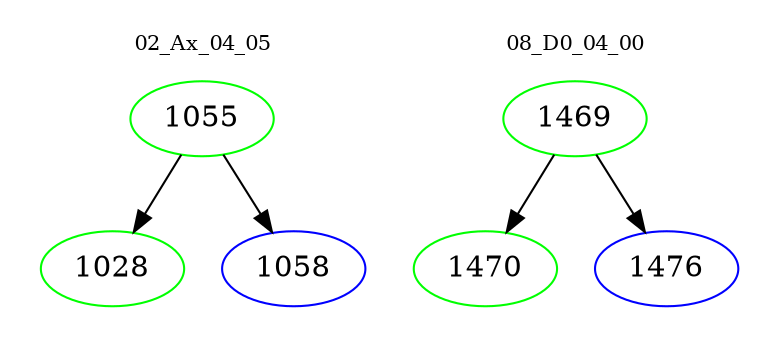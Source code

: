 digraph{
subgraph cluster_0 {
color = white
label = "02_Ax_04_05";
fontsize=10;
T0_1055 [label="1055", color="green"]
T0_1055 -> T0_1028 [color="black"]
T0_1028 [label="1028", color="green"]
T0_1055 -> T0_1058 [color="black"]
T0_1058 [label="1058", color="blue"]
}
subgraph cluster_1 {
color = white
label = "08_D0_04_00";
fontsize=10;
T1_1469 [label="1469", color="green"]
T1_1469 -> T1_1470 [color="black"]
T1_1470 [label="1470", color="green"]
T1_1469 -> T1_1476 [color="black"]
T1_1476 [label="1476", color="blue"]
}
}
